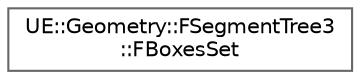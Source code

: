 digraph "Graphical Class Hierarchy"
{
 // INTERACTIVE_SVG=YES
 // LATEX_PDF_SIZE
  bgcolor="transparent";
  edge [fontname=Helvetica,fontsize=10,labelfontname=Helvetica,labelfontsize=10];
  node [fontname=Helvetica,fontsize=10,shape=box,height=0.2,width=0.4];
  rankdir="LR";
  Node0 [id="Node000000",label="UE::Geometry::FSegmentTree3\l::FBoxesSet",height=0.2,width=0.4,color="grey40", fillcolor="white", style="filled",URL="$d7/d9b/structUE_1_1Geometry_1_1FSegmentTree3_1_1FBoxesSet.html",tooltip=" "];
}
